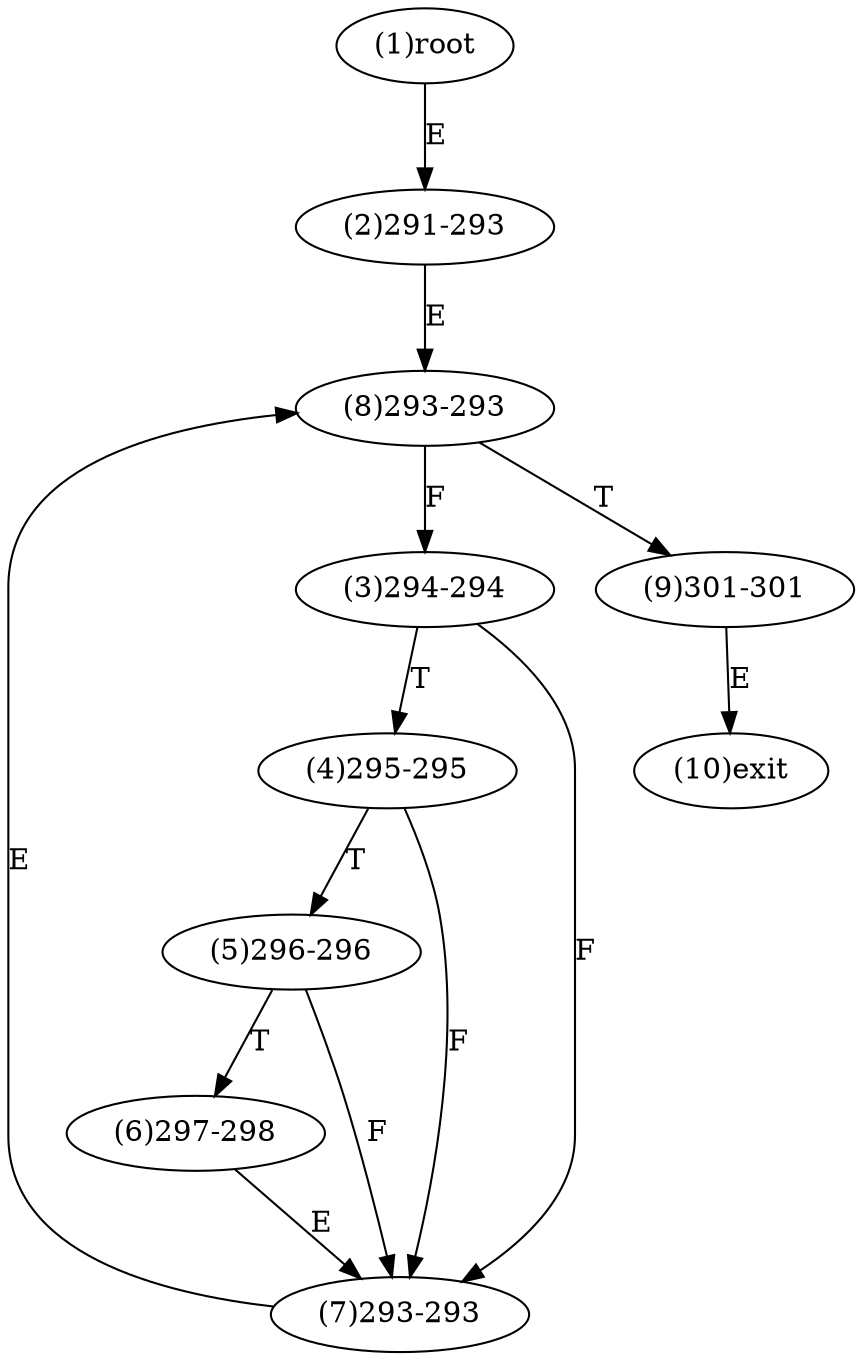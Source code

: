 digraph "" { 
1[ label="(1)root"];
2[ label="(2)291-293"];
3[ label="(3)294-294"];
4[ label="(4)295-295"];
5[ label="(5)296-296"];
6[ label="(6)297-298"];
7[ label="(7)293-293"];
8[ label="(8)293-293"];
9[ label="(9)301-301"];
10[ label="(10)exit"];
1->2[ label="E"];
2->8[ label="E"];
3->7[ label="F"];
3->4[ label="T"];
4->7[ label="F"];
4->5[ label="T"];
5->7[ label="F"];
5->6[ label="T"];
6->7[ label="E"];
7->8[ label="E"];
8->3[ label="F"];
8->9[ label="T"];
9->10[ label="E"];
}